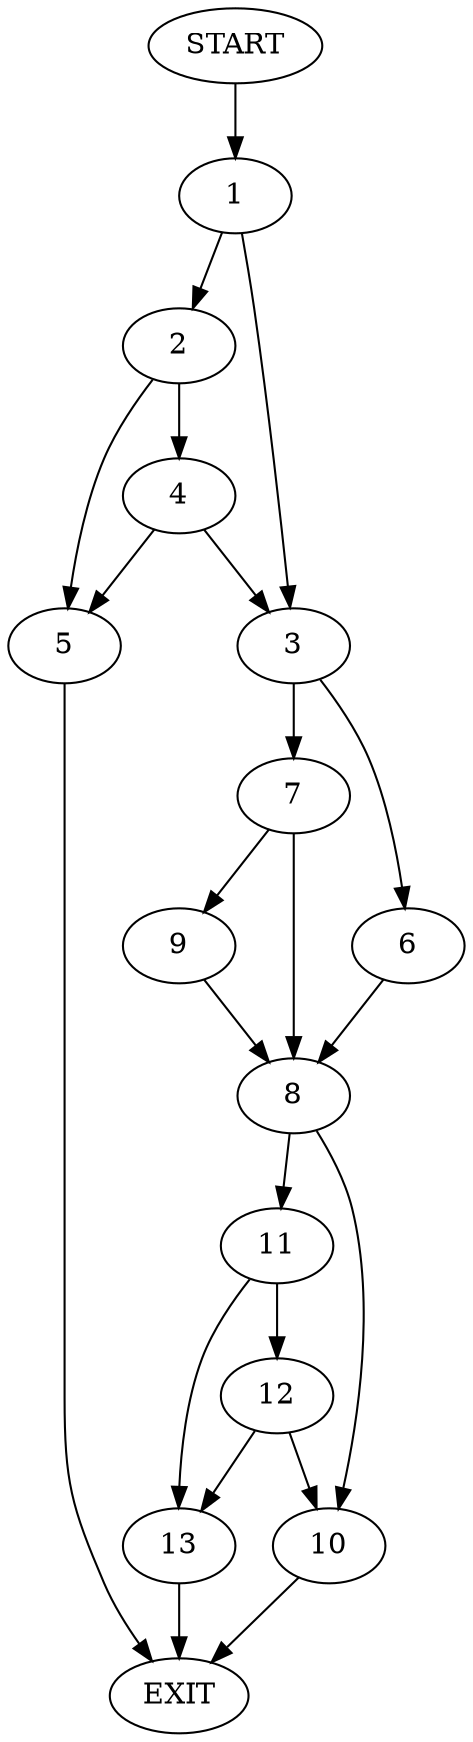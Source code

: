 digraph {
0 [label="START"]
14 [label="EXIT"]
0 -> 1
1 -> 2
1 -> 3
2 -> 4
2 -> 5
3 -> 6
3 -> 7
5 -> 14
4 -> 5
4 -> 3
6 -> 8
7 -> 9
7 -> 8
8 -> 10
8 -> 11
9 -> 8
11 -> 12
11 -> 13
10 -> 14
12 -> 13
12 -> 10
13 -> 14
}
